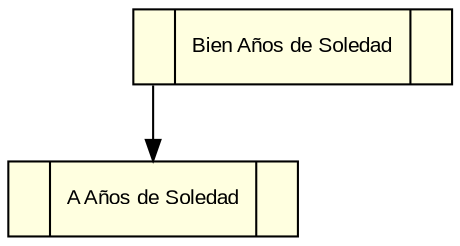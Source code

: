 digraph Arbol {
    rankdir=TB;
    node [shape=record, style=filled, fillcolor=lightyellow, fontname="Arial", fontsize=10];
    n1913314526 [label="<L> | Bien Años de Soledad | <R>"];
    n1183194283 [label="<L> | A Años de Soledad | <R>"];
    n1913314526:L -> n1183194283;
    n1183194283 [label="<L> | A Años de Soledad | <R>"];
}
